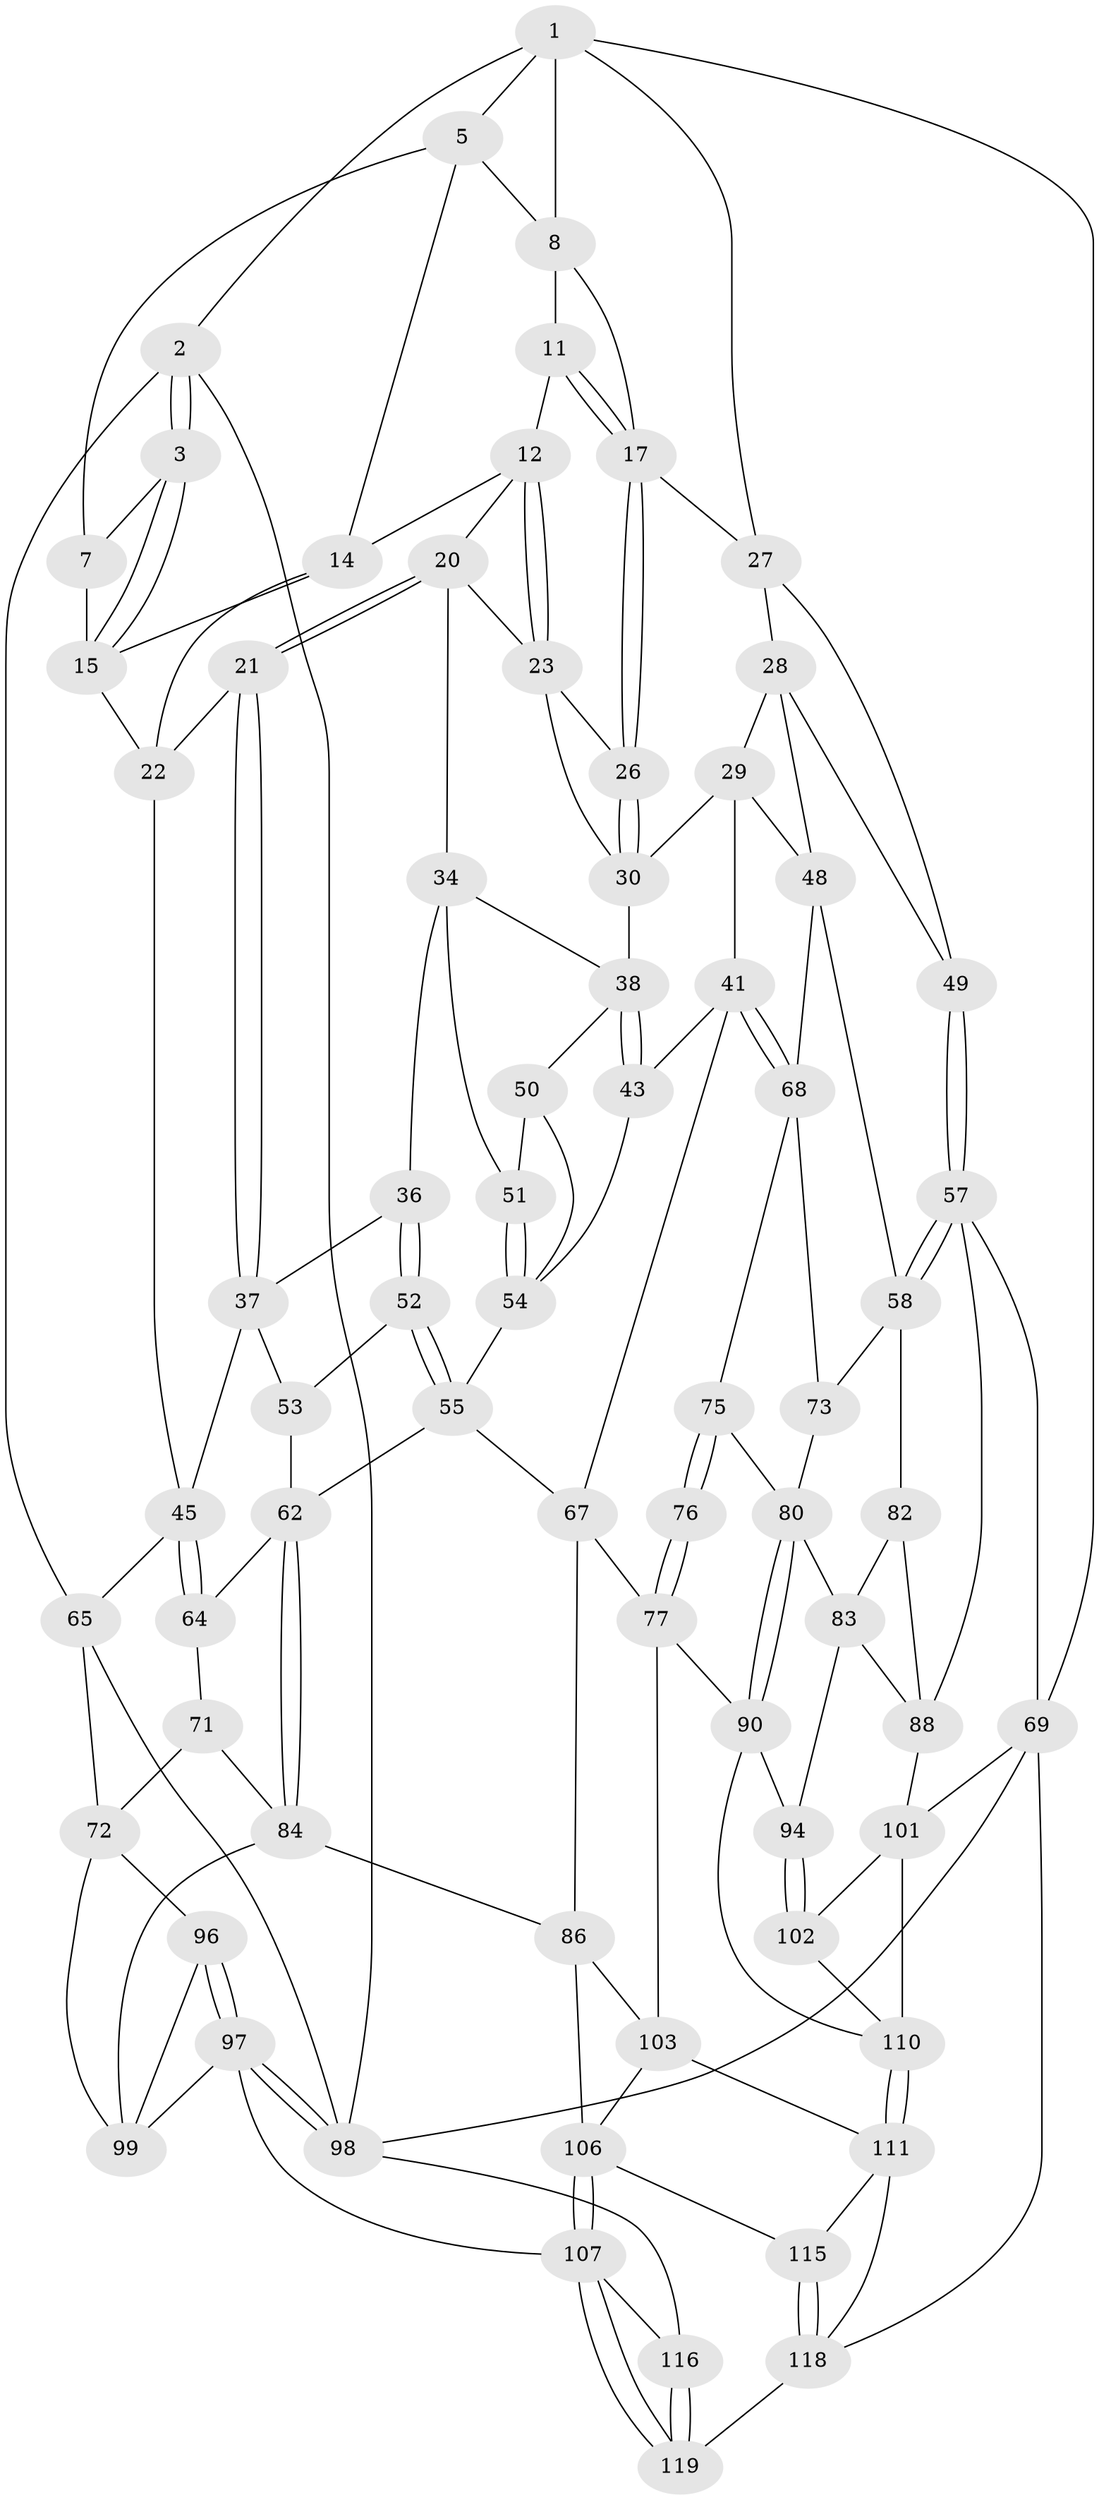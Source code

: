 // original degree distribution, {3: 0.01652892561983471, 5: 0.4793388429752066, 6: 0.2396694214876033, 4: 0.2644628099173554}
// Generated by graph-tools (version 1.1) at 2025/11/02/27/25 16:11:54]
// undirected, 72 vertices, 161 edges
graph export_dot {
graph [start="1"]
  node [color=gray90,style=filled];
  1 [pos="+0.11752749849718379+0",super="+10"];
  2 [pos="+0+0.24672364652150053"];
  3 [pos="+0+0.24452894604880268",super="+4"];
  5 [pos="+0.3377631348910181+0",super="+6"];
  7 [pos="+0.10221843250290366+0.009649297181934278"];
  8 [pos="+0.39980374265695967+0",super="+9"];
  11 [pos="+0.46609010607092716+0.07856189129035795"];
  12 [pos="+0.4512486399968585+0.12304259723046601",super="+13"];
  14 [pos="+0.26496013313424904+0.11355955725644268",super="+19"];
  15 [pos="+0+0.24451216513671303",super="+16"];
  17 [pos="+0.7708147536900101+0.031280800299649476",super="+18"];
  20 [pos="+0.3581507321295348+0.2537256302741592",super="+25"];
  21 [pos="+0.28647872427856264+0.30808994530124423"];
  22 [pos="+0.22910150434879123+0.2759490223143893",super="+32"];
  23 [pos="+0.48533814878543435+0.18073684207005936",super="+24"];
  26 [pos="+0.6727363583495676+0.16541320382459293"];
  27 [pos="+0.8439048339703406+0.2809828568787288",super="+31"];
  28 [pos="+0.8442730322785101+0.30987272978041946",super="+47"];
  29 [pos="+0.7155403554819126+0.30649716565729207",super="+40"];
  30 [pos="+0.6554563511134625+0.28201066402917785",super="+33"];
  34 [pos="+0.45409999664574335+0.35813400826043423",super="+35"];
  36 [pos="+0.4376137530522572+0.36948621385298547"];
  37 [pos="+0.3101885141977835+0.34884896884771577",super="+44"];
  38 [pos="+0.6108783193454076+0.37993805203644404",super="+39"];
  41 [pos="+0.6776300594002712+0.5400471853687369",super="+42"];
  43 [pos="+0.6662518603987183+0.5367303807687438"];
  45 [pos="+0.23393974074162718+0.5120249315037585",super="+46"];
  48 [pos="+0.8328376704258549+0.391071656197945",super="+60"];
  49 [pos="+1+0.3555588372892701"];
  50 [pos="+0.5190393365954182+0.4447492619602367"];
  51 [pos="+0.4952924457565799+0.4487076891874907"];
  52 [pos="+0.4221790749429772+0.43391613574868276"];
  53 [pos="+0.3882989674853729+0.45612816070718293"];
  54 [pos="+0.491971096466457+0.4595594901400921",super="+56"];
  55 [pos="+0.46041882876159923+0.49680264068563124",super="+61"];
  57 [pos="+1+0.5289576195922043",super="+70"];
  58 [pos="+1+0.5520397099498768",super="+59"];
  62 [pos="+0.3602411257025315+0.6268129069366426",super="+63"];
  64 [pos="+0.31035598236916184+0.6150206309441839"];
  65 [pos="+0.06297021410461175+0.5697415229646493",super="+66"];
  67 [pos="+0.573278722228089+0.6218826255106399",super="+78"];
  68 [pos="+0.6831278412839727+0.5431602505241162",super="+74"];
  69 [pos="+1+1",super="+120"];
  71 [pos="+0.3052073019097084+0.620148271886042"];
  72 [pos="+0.12105672926801074+0.7045588279728442",super="+95"];
  73 [pos="+0.8532034497875816+0.6555405074734583"];
  75 [pos="+0.7348488324026738+0.6746444564261548",super="+79"];
  76 [pos="+0.7207044093604206+0.7742302609702516"];
  77 [pos="+0.7151156517759014+0.7950258003822441",super="+92"];
  80 [pos="+0.8169242125183758+0.7355409547307371",super="+81"];
  82 [pos="+0.9821181685310769+0.6933443963534608"];
  83 [pos="+0.9231835834609554+0.7618226113979875",super="+93"];
  84 [pos="+0.4050484618142146+0.862122100429743",super="+85"];
  86 [pos="+0.572224989090414+0.7432784863822517",super="+87"];
  88 [pos="+1+0.8636455438108694",super="+89"];
  90 [pos="+0.7981777164083425+0.8288768689891823",super="+91"];
  94 [pos="+0.844422226749505+0.826701654862758"];
  96 [pos="+0+0.8790842658650097"];
  97 [pos="+0+0.8929623104461477",super="+109"];
  98 [pos="+0+1",super="+100"];
  99 [pos="+0.24204602182681886+0.7975501814208478",super="+105"];
  101 [pos="+0.9721700239111206+0.900624777652172",super="+117"];
  102 [pos="+0.9665242547500829+0.9012062807434967"];
  103 [pos="+0.6669267344471486+0.8822776115782459",super="+104"];
  106 [pos="+0.4132141789214617+0.9317350698131526",super="+114"];
  107 [pos="+0.4099937765465269+0.9399275444368975",super="+108"];
  110 [pos="+0.7995237915157509+0.9947791102505211",super="+113"];
  111 [pos="+0.7857320967199336+1",super="+112"];
  115 [pos="+0.6108155289160688+0.9415484175948005"];
  116 [pos="+0+1"];
  118 [pos="+0.6468046014152814+1",super="+121"];
  119 [pos="+0.4026328145954208+1"];
  1 -- 2;
  1 -- 5;
  1 -- 27;
  1 -- 69;
  1 -- 8;
  2 -- 3;
  2 -- 3;
  2 -- 65;
  2 -- 98;
  3 -- 15;
  3 -- 15;
  3 -- 7;
  5 -- 8;
  5 -- 14;
  5 -- 7;
  7 -- 15;
  8 -- 11;
  8 -- 17;
  11 -- 12;
  11 -- 17;
  11 -- 17;
  12 -- 23;
  12 -- 23;
  12 -- 20;
  12 -- 14;
  14 -- 22;
  14 -- 15;
  15 -- 22;
  17 -- 26;
  17 -- 26;
  17 -- 27;
  20 -- 21;
  20 -- 21;
  20 -- 34;
  20 -- 23;
  21 -- 22;
  21 -- 37;
  21 -- 37;
  22 -- 45;
  23 -- 26;
  23 -- 30;
  26 -- 30;
  26 -- 30;
  27 -- 28;
  27 -- 49;
  28 -- 29;
  28 -- 48;
  28 -- 49;
  29 -- 30;
  29 -- 48;
  29 -- 41;
  30 -- 38;
  34 -- 38;
  34 -- 51;
  34 -- 36;
  36 -- 37;
  36 -- 52;
  36 -- 52;
  37 -- 45;
  37 -- 53;
  38 -- 43;
  38 -- 43;
  38 -- 50;
  41 -- 68;
  41 -- 68;
  41 -- 67;
  41 -- 43;
  43 -- 54;
  45 -- 64;
  45 -- 64;
  45 -- 65;
  48 -- 68;
  48 -- 58;
  49 -- 57;
  49 -- 57;
  50 -- 51;
  50 -- 54;
  51 -- 54;
  51 -- 54;
  52 -- 53;
  52 -- 55;
  52 -- 55;
  53 -- 62;
  54 -- 55;
  55 -- 67;
  55 -- 62;
  57 -- 58;
  57 -- 58;
  57 -- 88;
  57 -- 69;
  58 -- 82;
  58 -- 73;
  62 -- 84;
  62 -- 84;
  62 -- 64;
  64 -- 71;
  65 -- 72;
  65 -- 98;
  67 -- 77;
  67 -- 86;
  68 -- 73;
  68 -- 75;
  69 -- 98;
  69 -- 101;
  69 -- 118;
  71 -- 72;
  71 -- 84;
  72 -- 99;
  72 -- 96;
  73 -- 80;
  75 -- 76 [weight=2];
  75 -- 76;
  75 -- 80;
  76 -- 77;
  76 -- 77;
  77 -- 90;
  77 -- 103;
  80 -- 90;
  80 -- 90;
  80 -- 83;
  82 -- 83;
  82 -- 88;
  83 -- 94;
  83 -- 88;
  84 -- 99;
  84 -- 86;
  86 -- 106;
  86 -- 103;
  88 -- 101;
  90 -- 94;
  90 -- 110;
  94 -- 102;
  94 -- 102;
  96 -- 97;
  96 -- 97;
  96 -- 99;
  97 -- 98;
  97 -- 98;
  97 -- 107;
  97 -- 99;
  98 -- 116;
  101 -- 102;
  101 -- 110;
  102 -- 110;
  103 -- 111;
  103 -- 106;
  106 -- 107;
  106 -- 107;
  106 -- 115;
  107 -- 119;
  107 -- 119;
  107 -- 116;
  110 -- 111;
  110 -- 111;
  111 -- 115;
  111 -- 118;
  115 -- 118;
  115 -- 118;
  116 -- 119;
  116 -- 119;
  118 -- 119;
}
